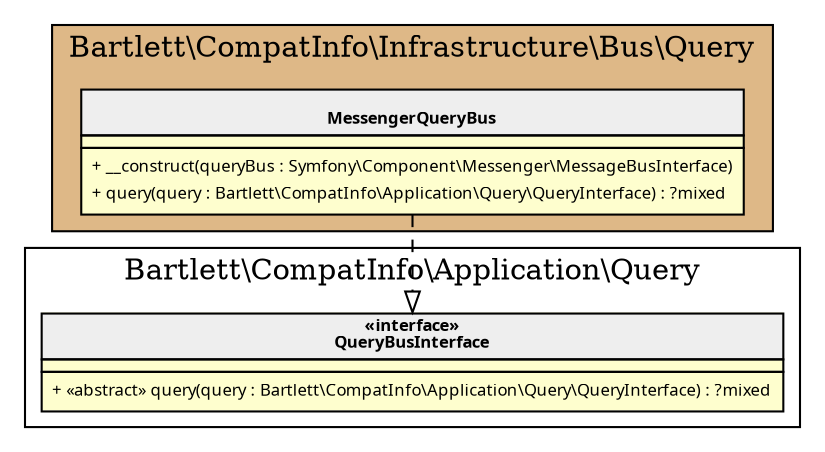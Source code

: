 digraph {
  graph [name="G" overlap="false" rankdir="TB" bgcolor="transparent"]
  node [fontname="Verdana" fontsize=8 shape="none" margin=0 fillcolor="#FEFECE" style="filled"]
  edge [fontname="Verdana" fontsize=8]
  subgraph cluster_0 {
    graph [bgcolor="BurlyWood"]
    label = "Bartlett\\CompatInfo\\Infrastructure\\Bus\\Query"
    "Bartlett\\CompatInfo\\Infrastructure\\Bus\\Query\\MessengerQueryBus" [shape="none" label=<
<table cellspacing="0" border="0" cellborder="1">
    <tr><td bgcolor="#eeeeee"><b><br/>MessengerQueryBus</b></td></tr>
    <tr><td></td></tr>
    <tr><td><table border="0" cellspacing="0" cellpadding="2">
    <tr><td align="left">+ __construct(queryBus : Symfony\\Component\\Messenger\\MessageBusInterface)</td></tr>
    <tr><td align="left">+ query(query : Bartlett\\CompatInfo\\Application\\Query\\QueryInterface) : ?mixed</td></tr>
</table></td></tr>
</table>>]
  }
  subgraph cluster_1 {
    label = "Bartlett\\CompatInfo\\Application\\Query"
    "Bartlett\\CompatInfo\\Application\\Query\\QueryBusInterface" [shape="none" label=<
<table cellspacing="0" border="0" cellborder="1">
    <tr><td bgcolor="#eeeeee"><b>«interface»<br/>QueryBusInterface</b></td></tr>
    <tr><td></td></tr>
    <tr><td><table border="0" cellspacing="0" cellpadding="2">
    <tr><td align="left">+ «abstract» query(query : Bartlett\\CompatInfo\\Application\\Query\\QueryInterface) : ?mixed</td></tr>
</table></td></tr>
</table>>]
  }
  "Bartlett\\CompatInfo\\Infrastructure\\Bus\\Query\\MessengerQueryBus" -> "Bartlett\\CompatInfo\\Application\\Query\\QueryBusInterface" [arrowhead="empty" style="dashed"]
}
